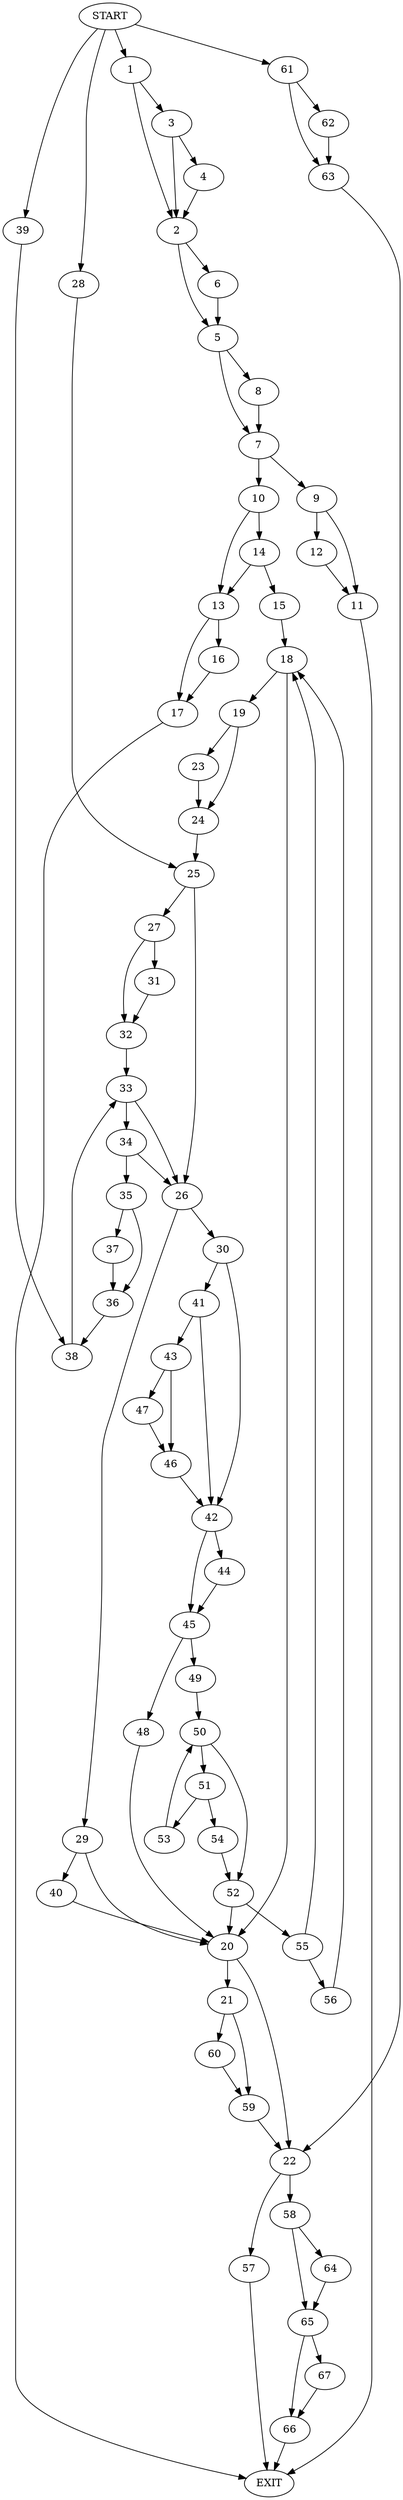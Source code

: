 digraph {
0 [label="START"]
68 [label="EXIT"]
0 -> 1
1 -> 2
1 -> 3
3 -> 2
3 -> 4
2 -> 5
2 -> 6
4 -> 2
5 -> 7
5 -> 8
6 -> 5
8 -> 7
7 -> 9
7 -> 10
9 -> 11
9 -> 12
10 -> 13
10 -> 14
12 -> 11
11 -> 68
14 -> 13
14 -> 15
13 -> 16
13 -> 17
15 -> 18
16 -> 17
17 -> 68
18 -> 19
18 -> 20
20 -> 21
20 -> 22
19 -> 23
19 -> 24
23 -> 24
24 -> 25
25 -> 26
25 -> 27
0 -> 28
28 -> 25
26 -> 29
26 -> 30
27 -> 31
27 -> 32
31 -> 32
32 -> 33
33 -> 34
33 -> 26
34 -> 26
34 -> 35
35 -> 36
35 -> 37
37 -> 36
36 -> 38
38 -> 33
0 -> 39
39 -> 38
29 -> 20
29 -> 40
30 -> 41
30 -> 42
40 -> 20
41 -> 43
41 -> 42
42 -> 44
42 -> 45
43 -> 46
43 -> 47
46 -> 42
47 -> 46
44 -> 45
45 -> 48
45 -> 49
49 -> 50
48 -> 20
50 -> 51
50 -> 52
51 -> 53
51 -> 54
52 -> 20
52 -> 55
53 -> 50
54 -> 52
55 -> 56
55 -> 18
56 -> 18
22 -> 57
22 -> 58
21 -> 59
21 -> 60
59 -> 22
60 -> 59
0 -> 61
61 -> 62
61 -> 63
62 -> 63
63 -> 22
58 -> 64
58 -> 65
57 -> 68
64 -> 65
65 -> 66
65 -> 67
67 -> 66
66 -> 68
}
